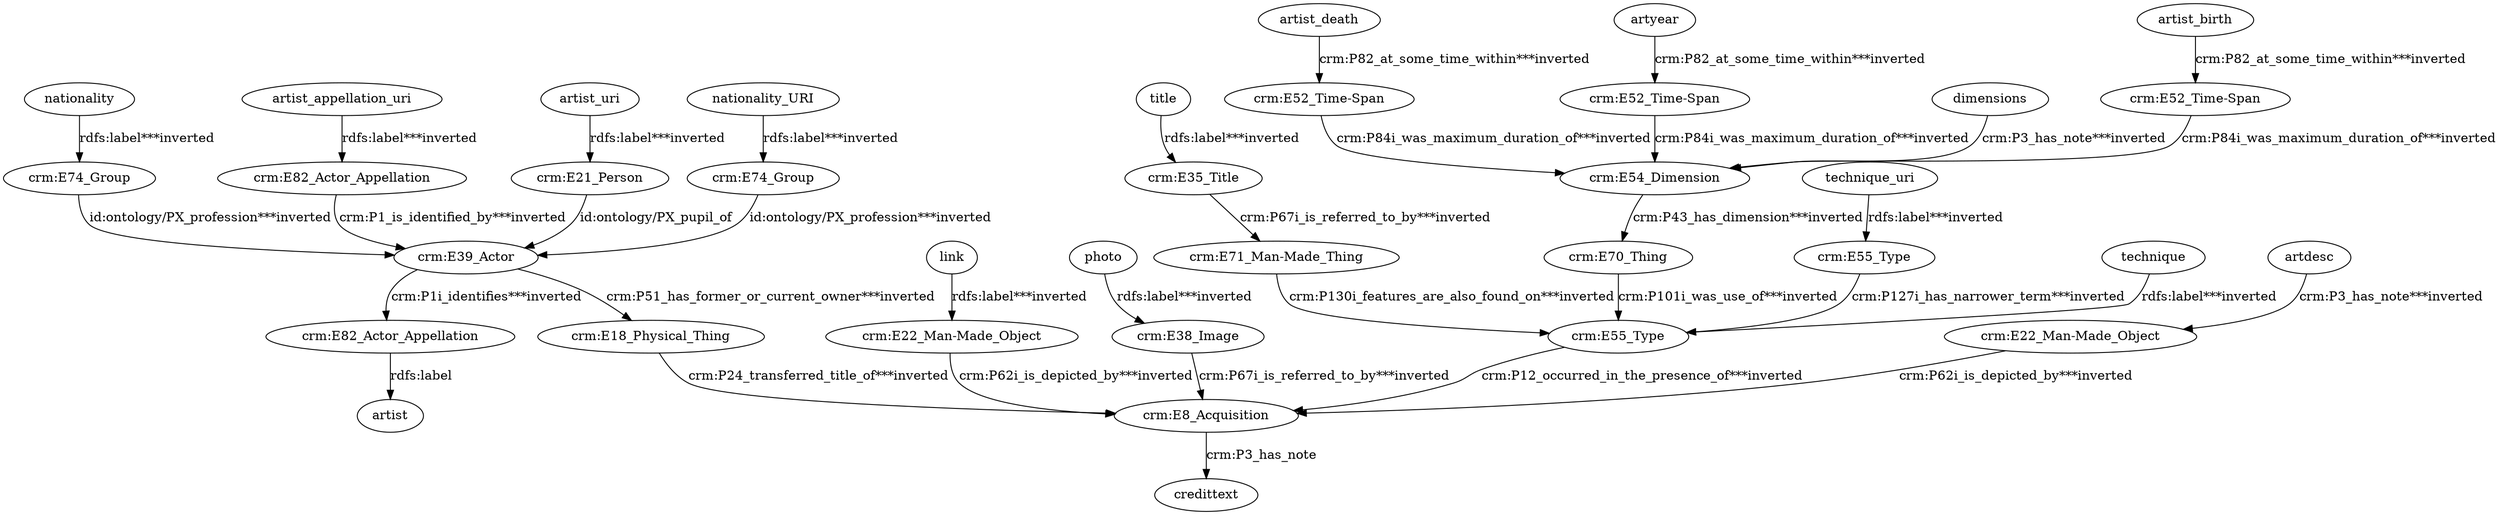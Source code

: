 digraph {
  artdesc [type=attribute_name,label=artdesc]
  "crm:E22_Man-Made_Object1" [type=class_uri,label="crm:E22_Man-Made_Object"]
  artist_appellation_uri [type=attribute_name,label=artist_appellation_uri]
  "crm:E82_Actor_Appellation1" [type=class_uri,label="crm:E82_Actor_Appellation"]
  artist_birth [type=attribute_name,label=artist_birth]
  "crm:E52_Time-Span2" [type=class_uri,label="crm:E52_Time-Span"]
  artist_death [type=attribute_name,label=artist_death]
  "crm:E52_Time-Span3" [type=class_uri,label="crm:E52_Time-Span"]
  artist_uri [type=attribute_name,label=artist_uri]
  "crm:E21_Person1" [type=class_uri,label="crm:E21_Person"]
  artyear [type=attribute_name,label=artyear]
  "crm:E52_Time-Span1" [type=class_uri,label="crm:E52_Time-Span"]
  "crm:E18_Physical_Thing" [type=class_uri,label="crm:E18_Physical_Thing"]
  "crm:E8_Acquisition1" [type=class_uri,label="crm:E8_Acquisition"]
  "crm:E39_Actor" [type=class_uri,label="crm:E39_Actor"]
  "crm:E22_Man-Made_Object2" [type=class_uri,label="crm:E22_Man-Made_Object"]
  "crm:E35_Title1" [type=class_uri,label="crm:E35_Title"]
  "crm:E71_Man-Made_Thing" [type=class_uri,label="crm:E71_Man-Made_Thing"]
  "crm:E38_Image1" [type=class_uri,label="crm:E38_Image"]
  "crm:E82_Actor_Appellation2" [type=class_uri,label="crm:E82_Actor_Appellation"]
  "crm:E54_Dimension1" [type=class_uri,label="crm:E54_Dimension"]
  "crm:E70_Thing" [type=class_uri,label="crm:E70_Thing"]
  "crm:E55_Type1" [type=class_uri,label="crm:E55_Type"]
  "crm:E55_Type2" [type=class_uri,label="crm:E55_Type"]
  "crm:E74_Group1" [type=class_uri,label="crm:E74_Group"]
  "crm:E74_Group2" [type=class_uri,label="crm:E74_Group"]
  artist [type=attribute_name,label=artist]
  credittext [type=attribute_name,label=credittext]
  dimensions [type=attribute_name,label=dimensions]
  link [type=attribute_name,label=link]
  nationality [type=attribute_name,label=nationality]
  nationality_URI [type=attribute_name,label=nationality_URI]
  photo [type=attribute_name,label=photo]
  technique [type=attribute_name,label=technique]
  technique_uri [type=attribute_name,label=technique_uri]
  title [type=attribute_name,label=title]
  artdesc -> "crm:E22_Man-Made_Object1" [type=st_property_uri,label="crm:P3_has_note***inverted"]
  artist_appellation_uri -> "crm:E82_Actor_Appellation1" [type=st_property_uri,label="rdfs:label***inverted"]
  artist_birth -> "crm:E52_Time-Span2" [type=st_property_uri,label="crm:P82_at_some_time_within***inverted"]
  artist_death -> "crm:E52_Time-Span3" [type=st_property_uri,label="crm:P82_at_some_time_within***inverted"]
  artist_uri -> "crm:E21_Person1" [type=st_property_uri,label="rdfs:label***inverted"]
  artyear -> "crm:E52_Time-Span1" [type=st_property_uri,label="crm:P82_at_some_time_within***inverted"]
  "crm:E18_Physical_Thing" -> "crm:E8_Acquisition1" [type=direct_property_uri,label="crm:P24_transferred_title_of***inverted"]
  "crm:E21_Person1" -> "crm:E39_Actor" [label="id:ontology/PX_pupil_of",type=direct_property_uri]
  "crm:E22_Man-Made_Object1" -> "crm:E8_Acquisition1" [type=inherited,label="crm:P62i_is_depicted_by***inverted"]
  "crm:E22_Man-Made_Object2" -> "crm:E8_Acquisition1" [type=inherited,label="crm:P62i_is_depicted_by***inverted"]
  "crm:E35_Title1" -> "crm:E71_Man-Made_Thing" [type=inherited,label="crm:P67i_is_referred_to_by***inverted"]
  "crm:E38_Image1" -> "crm:E8_Acquisition1" [type=inherited,label="crm:P67i_is_referred_to_by***inverted"]
  "crm:E39_Actor" -> "crm:E18_Physical_Thing" [type=direct_property_uri,label="crm:P51_has_former_or_current_owner***inverted"]
  "crm:E39_Actor" -> "crm:E82_Actor_Appellation2" [type=inherited,label="crm:P1i_identifies***inverted"]
  "crm:E52_Time-Span1" -> "crm:E54_Dimension1" [type=direct_property_uri,label="crm:P84i_was_maximum_duration_of***inverted"]
  "crm:E52_Time-Span2" -> "crm:E54_Dimension1" [type=direct_property_uri,label="crm:P84i_was_maximum_duration_of***inverted"]
  "crm:E52_Time-Span3" -> "crm:E54_Dimension1" [type=direct_property_uri,label="crm:P84i_was_maximum_duration_of***inverted"]
  "crm:E54_Dimension1" -> "crm:E70_Thing" [type=direct_property_uri,label="crm:P43_has_dimension***inverted"]
  "crm:E55_Type1" -> "crm:E55_Type2" [type=direct_property_uri,label="crm:P127i_has_narrower_term***inverted"]
  "crm:E55_Type2" -> "crm:E8_Acquisition1" [type=inherited,label="crm:P12_occurred_in_the_presence_of***inverted"]
  "crm:E70_Thing" -> "crm:E55_Type2" [type=direct_property_uri,label="crm:P101i_was_use_of***inverted"]
  "crm:E71_Man-Made_Thing" -> "crm:E55_Type2" [type=inherited,label="crm:P130i_features_are_also_found_on***inverted"]
  "crm:E74_Group1" -> "crm:E39_Actor" [type=direct_property_uri,label="id:ontology/PX_profession***inverted"]
  "crm:E74_Group2" -> "crm:E39_Actor" [type=direct_property_uri,label="id:ontology/PX_profession***inverted"]
  "crm:E82_Actor_Appellation1" -> "crm:E39_Actor" [type=inherited,label="crm:P1_is_identified_by***inverted"]
  "crm:E82_Actor_Appellation2" -> artist [label="rdfs:label",type=st_property_uri]
  "crm:E8_Acquisition1" -> credittext [label="crm:P3_has_note",type=st_property_uri]
  dimensions -> "crm:E54_Dimension1" [type=st_property_uri,label="crm:P3_has_note***inverted"]
  link -> "crm:E22_Man-Made_Object2" [type=st_property_uri,label="rdfs:label***inverted"]
  nationality -> "crm:E74_Group2" [type=st_property_uri,label="rdfs:label***inverted"]
  nationality_URI -> "crm:E74_Group1" [type=st_property_uri,label="rdfs:label***inverted"]
  photo -> "crm:E38_Image1" [type=st_property_uri,label="rdfs:label***inverted"]
  technique -> "crm:E55_Type2" [type=st_property_uri,label="rdfs:label***inverted"]
  technique_uri -> "crm:E55_Type1" [type=st_property_uri,label="rdfs:label***inverted"]
  title -> "crm:E35_Title1" [type=st_property_uri,label="rdfs:label***inverted"]
}
